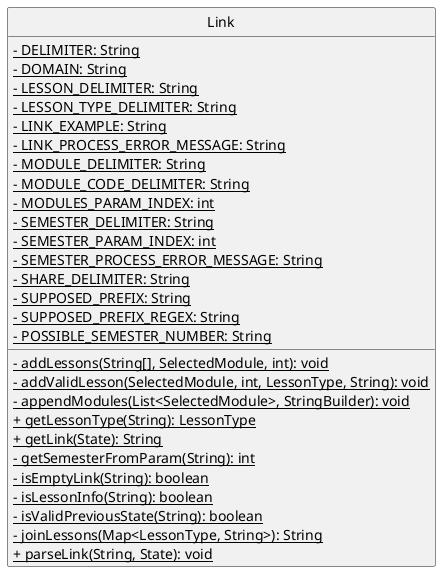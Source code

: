 @startuml
'https://plantuml.com/sequence-diagram
hide circle
skinparam classAttributeIconSize 0

class Link {
    <u>- DELIMITER: String
    <u>- DOMAIN: String
    <u>- LESSON_DELIMITER: String
    <u>- LESSON_TYPE_DELIMITER: String
    <u>- LINK_EXAMPLE: String
    <u>- LINK_PROCESS_ERROR_MESSAGE: String
    <u>- MODULE_DELIMITER: String
    <u>- MODULE_CODE_DELIMITER: String
    <u>- MODULES_PARAM_INDEX: int
    <u>- SEMESTER_DELIMITER: String
    <u>- SEMESTER_PARAM_INDEX: int
    <u>- SEMESTER_PROCESS_ERROR_MESSAGE: String
    <u>- SHARE_DELIMITER: String
    <u>- SUPPOSED_PREFIX: String
    <u>- SUPPOSED_PREFIX_REGEX: String
    <u>- POSSIBLE_SEMESTER_NUMBER: String

    <u>- addLessons(String[], SelectedModule, int): void
    <u>- addValidLesson(SelectedModule, int, LessonType, String): void
    <u>- appendModules(List<SelectedModule>, StringBuilder): void
    <u>+ getLessonType(String): LessonType
    <u>+ getLink(State): String
    <u>- getSemesterFromParam(String): int
    <u>- isEmptyLink(String): boolean
    <u>- isLessonInfo(String): boolean
    <u>- isValidPreviousState(String): boolean
    <u>- joinLessons(Map<LessonType, String>): String
    <u>+ parseLink(String, State): void
}
@enduml